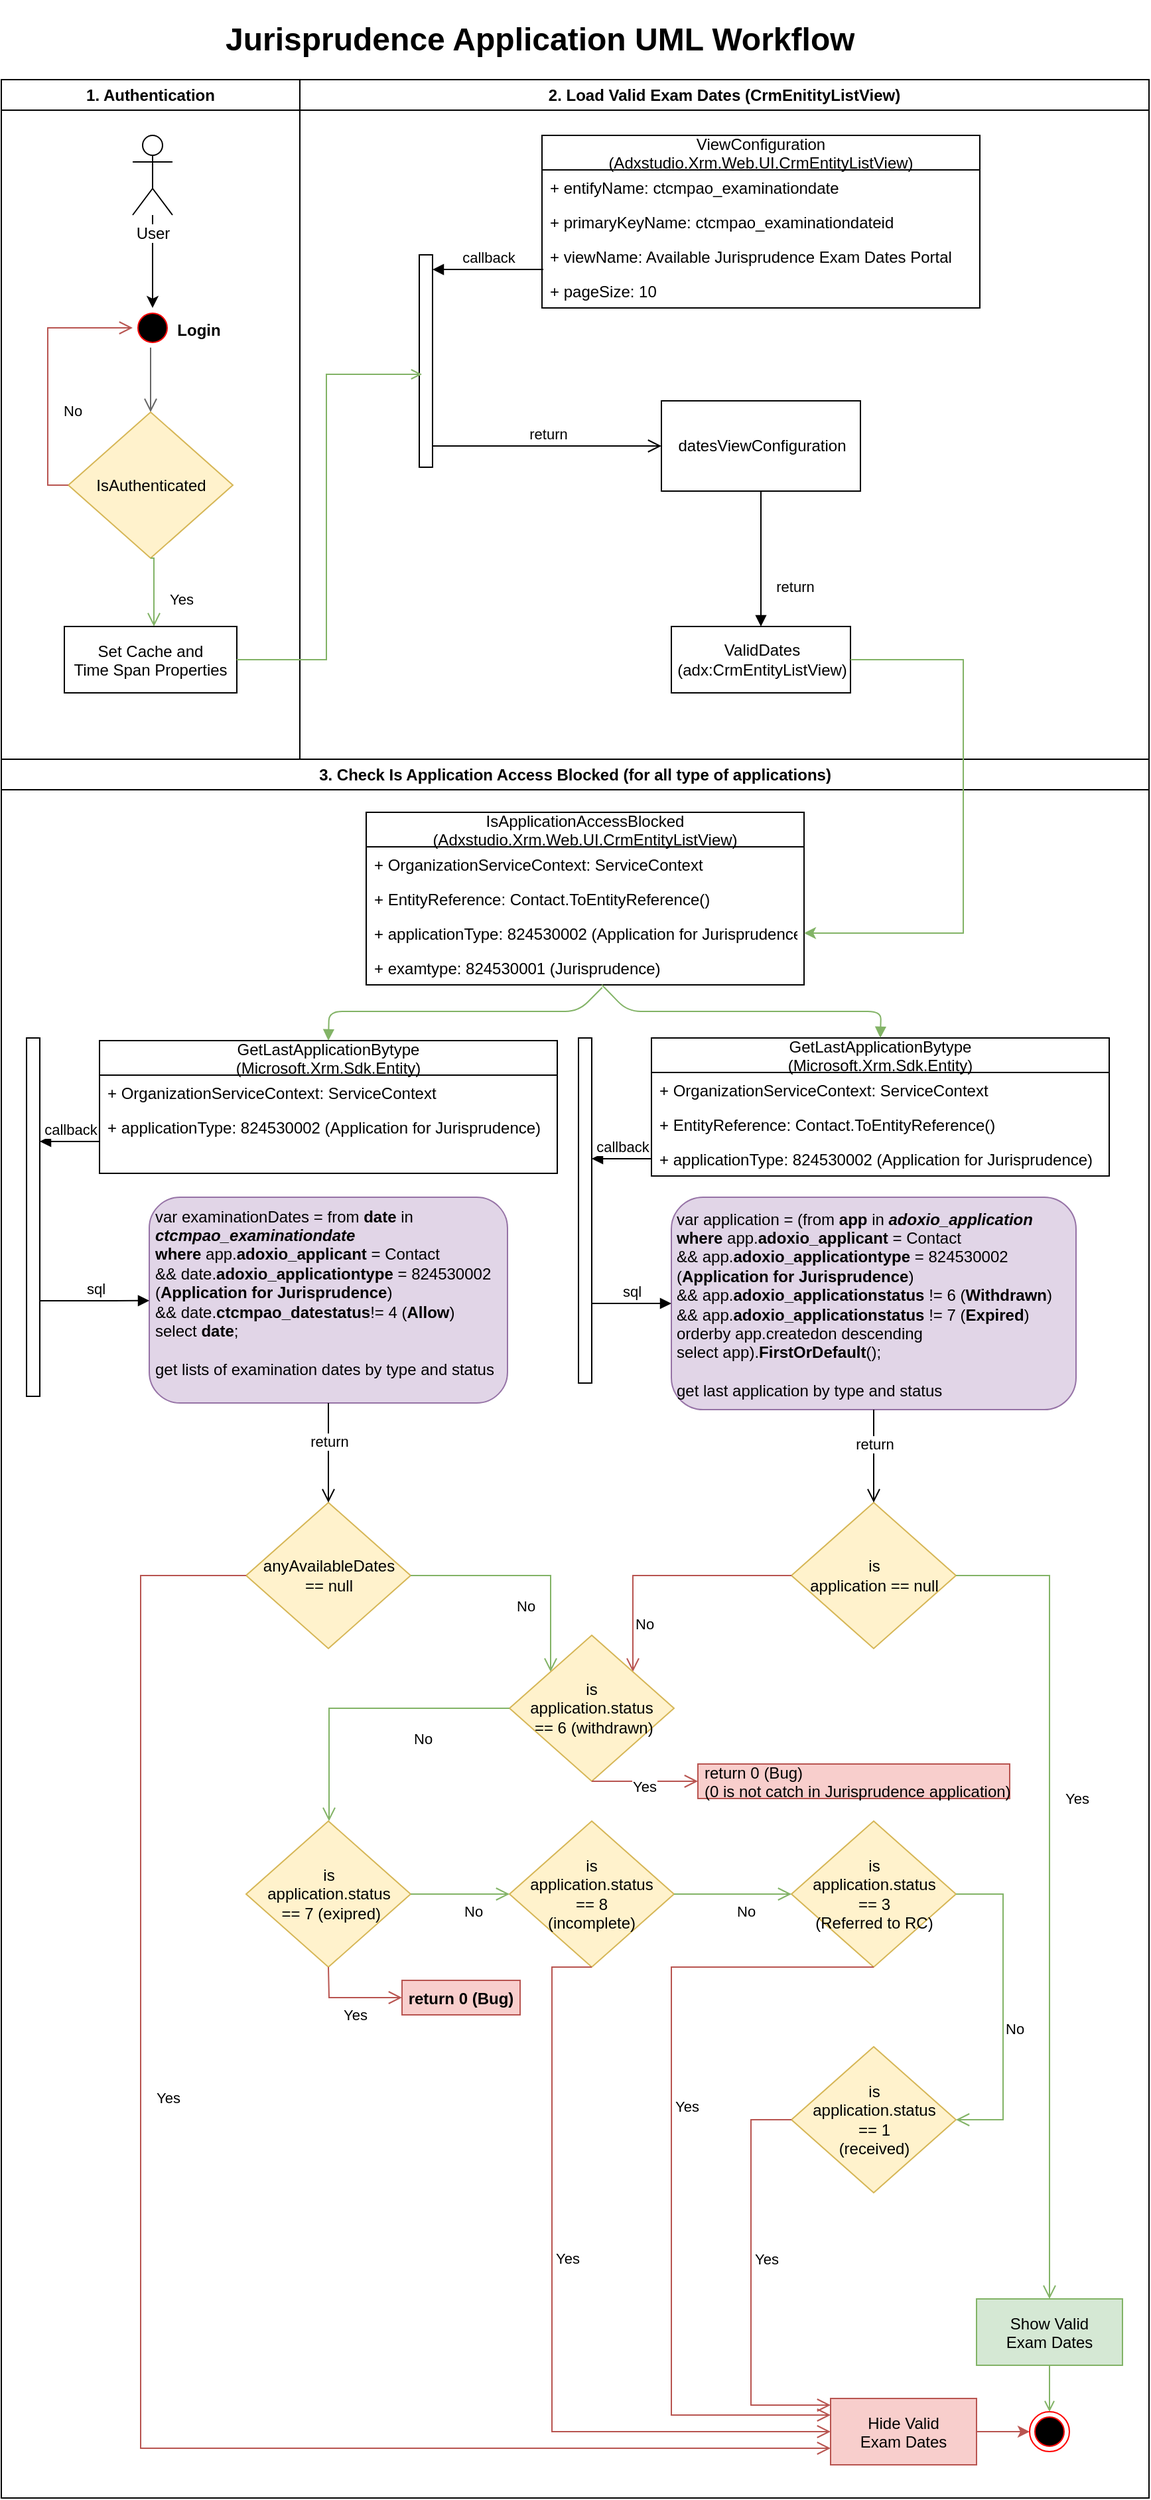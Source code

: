 <mxfile version="12.2.0" type="github" pages="1">
  <diagram name="Page-1" id="e7e014a7-5840-1c2e-5031-d8a46d1fe8dd">
    <mxGraphModel dx="1408" dy="748" grid="1" gridSize="10" guides="1" tooltips="1" connect="1" arrows="1" fold="1" page="1" pageScale="1" pageWidth="1169" pageHeight="826" background="#ffffff" math="0" shadow="0">
      <root>
        <mxCell id="0"/>
        <mxCell id="1" parent="0"/>
        <mxCell id="2" value="1. Authentication" style="swimlane;whiteSpace=wrap" parent="1" vertex="1">
          <mxGeometry x="165" y="128" width="225" height="512" as="geometry"/>
        </mxCell>
        <mxCell id="5" value="" style="ellipse;shape=startState;fillColor=#000000;strokeColor=#ff0000;" parent="2" vertex="1">
          <mxGeometry x="99" y="172" width="30" height="30" as="geometry"/>
        </mxCell>
        <mxCell id="6" value="" style="edgeStyle=elbowEdgeStyle;elbow=horizontal;verticalAlign=bottom;endArrow=open;endSize=8;strokeColor=#666666;endFill=1;rounded=0;entryX=0.5;entryY=0;entryDx=0;entryDy=0;fillColor=#f5f5f5;" parent="2" source="5" target="Et23XqPSTgTjZvxR6nic-42" edge="1">
          <mxGeometry x="99" y="172" as="geometry">
            <mxPoint x="114.5" y="242" as="targetPoint"/>
          </mxGeometry>
        </mxCell>
        <mxCell id="10" value="Set Cache and &#xa;Time Span Properties" style="" parent="2" vertex="1">
          <mxGeometry x="47.5" y="412" width="130" height="50" as="geometry"/>
        </mxCell>
        <mxCell id="Et23XqPSTgTjZvxR6nic-42" value="IsAuthenticated" style="rhombus;whiteSpace=wrap;html=1;fillColor=#fff2cc;strokeColor=#d6b656;" parent="2" vertex="1">
          <mxGeometry x="50.5" y="250.5" width="124" height="110" as="geometry"/>
        </mxCell>
        <mxCell id="Et23XqPSTgTjZvxR6nic-45" value="Yes" style="edgeStyle=elbowEdgeStyle;elbow=horizontal;align=left;verticalAlign=top;endArrow=open;endSize=8;strokeColor=#82b366;endFill=1;rounded=0;exitX=0.5;exitY=1;exitDx=0;exitDy=0;fillColor=#d5e8d4;" parent="2" source="Et23XqPSTgTjZvxR6nic-42" target="10" edge="1">
          <mxGeometry x="-0.27" y="10" relative="1" as="geometry">
            <mxPoint x="175.5" y="444" as="targetPoint"/>
            <mxPoint x="175.5" y="383.75" as="sourcePoint"/>
            <Array as="points">
              <mxPoint x="115" y="424"/>
              <mxPoint x="125" y="414"/>
            </Array>
            <mxPoint y="1" as="offset"/>
          </mxGeometry>
        </mxCell>
        <mxCell id="Et23XqPSTgTjZvxR6nic-46" value="No" style="edgeStyle=elbowEdgeStyle;elbow=horizontal;align=left;verticalAlign=top;endArrow=open;endSize=8;strokeColor=#b85450;endFill=1;rounded=0;exitX=0;exitY=0.5;exitDx=0;exitDy=0;fillColor=#f8cecc;entryX=0;entryY=0.5;entryDx=0;entryDy=0;" parent="2" source="Et23XqPSTgTjZvxR6nic-42" target="5" edge="1">
          <mxGeometry x="-0.136" y="-9" relative="1" as="geometry">
            <mxPoint x="25" y="407" as="targetPoint"/>
            <mxPoint x="24.5" y="324" as="sourcePoint"/>
            <Array as="points">
              <mxPoint x="35" y="254"/>
              <mxPoint x="35" y="364"/>
            </Array>
            <mxPoint x="1" y="1" as="offset"/>
          </mxGeometry>
        </mxCell>
        <mxCell id="Et23XqPSTgTjZvxR6nic-47" value="Login" style="text;html=1;strokeColor=none;fillColor=none;align=center;verticalAlign=middle;whiteSpace=wrap;rounded=0;fontStyle=1" parent="2" vertex="1">
          <mxGeometry x="129" y="179" width="40" height="20" as="geometry"/>
        </mxCell>
        <mxCell id="zbCqpcpXdRwh8xc6tJT4-55" value="" style="edgeStyle=orthogonalEdgeStyle;rounded=0;orthogonalLoop=1;jettySize=auto;html=1;entryX=0.5;entryY=0;entryDx=0;entryDy=0;" parent="2" source="zbCqpcpXdRwh8xc6tJT4-42" target="5" edge="1">
          <mxGeometry relative="1" as="geometry"/>
        </mxCell>
        <mxCell id="zbCqpcpXdRwh8xc6tJT4-42" value="User" style="shape=umlActor;verticalLabelPosition=bottom;labelBackgroundColor=#ffffff;verticalAlign=top;html=1;" parent="2" vertex="1">
          <mxGeometry x="99" y="42" width="30" height="60" as="geometry"/>
        </mxCell>
        <mxCell id="3" value="2. Load Valid Exam Dates (CrmEnitityListView)" style="swimlane;whiteSpace=wrap" parent="1" vertex="1">
          <mxGeometry x="390" y="128" width="640" height="512" as="geometry"/>
        </mxCell>
        <mxCell id="Et23XqPSTgTjZvxR6nic-51" value="ViewConfiguration &#xa;(Adxstudio.Xrm.Web.UI.CrmEntityListView)" style="swimlane;fontStyle=0;childLayout=stackLayout;horizontal=1;startSize=26;fillColor=none;horizontalStack=0;resizeParent=1;resizeParentMax=0;resizeLast=0;collapsible=1;marginBottom=0;" parent="3" vertex="1">
          <mxGeometry x="182.5" y="42" width="330" height="130" as="geometry"/>
        </mxCell>
        <mxCell id="Et23XqPSTgTjZvxR6nic-52" value="+ entifyName: ctcmpao_examinationdate" style="text;strokeColor=none;fillColor=none;align=left;verticalAlign=top;spacingLeft=4;spacingRight=4;overflow=hidden;rotatable=0;points=[[0,0.5],[1,0.5]];portConstraint=eastwest;" parent="Et23XqPSTgTjZvxR6nic-51" vertex="1">
          <mxGeometry y="26" width="330" height="26" as="geometry"/>
        </mxCell>
        <mxCell id="Et23XqPSTgTjZvxR6nic-53" value="+ primaryKeyName: ctcmpao_examinationdateid" style="text;strokeColor=none;fillColor=none;align=left;verticalAlign=top;spacingLeft=4;spacingRight=4;overflow=hidden;rotatable=0;points=[[0,0.5],[1,0.5]];portConstraint=eastwest;" parent="Et23XqPSTgTjZvxR6nic-51" vertex="1">
          <mxGeometry y="52" width="330" height="26" as="geometry"/>
        </mxCell>
        <mxCell id="Et23XqPSTgTjZvxR6nic-54" value="+ viewName: Available Jurisprudence Exam Dates Portal" style="text;strokeColor=none;fillColor=none;align=left;verticalAlign=top;spacingLeft=4;spacingRight=4;overflow=hidden;rotatable=0;points=[[0,0.5],[1,0.5]];portConstraint=eastwest;" parent="Et23XqPSTgTjZvxR6nic-51" vertex="1">
          <mxGeometry y="78" width="330" height="26" as="geometry"/>
        </mxCell>
        <mxCell id="Et23XqPSTgTjZvxR6nic-55" value="+ pageSize: 10" style="text;strokeColor=none;fillColor=none;align=left;verticalAlign=top;spacingLeft=4;spacingRight=4;overflow=hidden;rotatable=0;points=[[0,0.5],[1,0.5]];portConstraint=eastwest;" parent="Et23XqPSTgTjZvxR6nic-51" vertex="1">
          <mxGeometry y="104" width="330" height="26" as="geometry"/>
        </mxCell>
        <mxCell id="Et23XqPSTgTjZvxR6nic-58" value="datesViewConfiguration" style="html=1;" parent="3" vertex="1">
          <mxGeometry x="272.5" y="242" width="150" height="68" as="geometry"/>
        </mxCell>
        <mxCell id="Et23XqPSTgTjZvxR6nic-61" value="" style="html=1;points=[];perimeter=orthogonalPerimeter;" parent="3" vertex="1">
          <mxGeometry x="90" y="132" width="10" height="160" as="geometry"/>
        </mxCell>
        <mxCell id="Et23XqPSTgTjZvxR6nic-62" value="callback" style="html=1;verticalAlign=bottom;endArrow=block;exitX=0.003;exitY=0.885;exitDx=0;exitDy=0;exitPerimeter=0;" parent="3" source="Et23XqPSTgTjZvxR6nic-54" target="Et23XqPSTgTjZvxR6nic-61" edge="1">
          <mxGeometry relative="1" as="geometry">
            <mxPoint x="197.5" y="172" as="sourcePoint"/>
          </mxGeometry>
        </mxCell>
        <mxCell id="Et23XqPSTgTjZvxR6nic-63" value="return" style="html=1;verticalAlign=bottom;endArrow=open;endSize=8;" parent="3" edge="1" source="Et23XqPSTgTjZvxR6nic-61">
          <mxGeometry relative="1" as="geometry">
            <mxPoint x="272.5" y="276" as="targetPoint"/>
            <mxPoint x="137.5" y="276" as="sourcePoint"/>
          </mxGeometry>
        </mxCell>
        <mxCell id="zbCqpcpXdRwh8xc6tJT4-40" value="ValidDates&lt;br&gt;(adx:CrmEntityListView)" style="html=1;" parent="3" vertex="1">
          <mxGeometry x="280" y="412" width="135" height="50" as="geometry"/>
        </mxCell>
        <mxCell id="zbCqpcpXdRwh8xc6tJT4-41" value="return" style="html=1;verticalAlign=bottom;endArrow=block;entryX=0.5;entryY=0;entryDx=0;entryDy=0;exitX=0.5;exitY=1;exitDx=0;exitDy=0;" parent="3" source="Et23XqPSTgTjZvxR6nic-58" target="zbCqpcpXdRwh8xc6tJT4-40" edge="1">
          <mxGeometry x="0.575" y="25" width="80" relative="1" as="geometry">
            <mxPoint x="342.5" y="292" as="sourcePoint"/>
            <mxPoint x="402.5" y="302" as="targetPoint"/>
            <mxPoint as="offset"/>
          </mxGeometry>
        </mxCell>
        <mxCell id="20" value="" style="endArrow=open;strokeColor=#82b366;endFill=1;rounded=0;fillColor=#d5e8d4;exitX=1;exitY=0.5;exitDx=0;exitDy=0;" parent="1" source="10" edge="1">
          <mxGeometry relative="1" as="geometry">
            <mxPoint x="482" y="350" as="targetPoint"/>
            <Array as="points">
              <mxPoint x="410" y="565"/>
              <mxPoint x="410" y="350"/>
            </Array>
          </mxGeometry>
        </mxCell>
        <mxCell id="Et23XqPSTgTjZvxR6nic-41" value="&lt;h1&gt;Jurisprudence Application UML Workflow&lt;/h1&gt;" style="text;html=1;strokeColor=none;fillColor=none;spacing=5;spacingTop=-20;whiteSpace=wrap;overflow=hidden;rounded=0;" parent="1" vertex="1">
          <mxGeometry x="329" y="78" width="510" height="50" as="geometry"/>
        </mxCell>
        <mxCell id="4" value="3. Check Is Application Access Blocked (for all type of applications)" style="swimlane;whiteSpace=wrap;startSize=23;" parent="1" vertex="1">
          <mxGeometry x="165" y="640" width="865" height="1310" as="geometry"/>
        </mxCell>
        <mxCell id="33" value="Show Valid &#xa;Exam Dates" style="fillColor=#d5e8d4;strokeColor=#82b366;" parent="4" vertex="1">
          <mxGeometry x="735" y="1160" width="110" height="50" as="geometry"/>
        </mxCell>
        <mxCell id="38" value="" style="ellipse;shape=endState;fillColor=#000000;strokeColor=#ff0000" parent="4" vertex="1">
          <mxGeometry x="775" y="1245" width="30" height="30" as="geometry"/>
        </mxCell>
        <mxCell id="39" value="" style="endArrow=open;strokeColor=#82b366;endFill=1;rounded=0;fillColor=#d5e8d4;" parent="4" source="33" target="38" edge="1">
          <mxGeometry relative="1" as="geometry"/>
        </mxCell>
        <mxCell id="zbCqpcpXdRwh8xc6tJT4-56" value="IsApplicationAccessBlocked &#xa;(Adxstudio.Xrm.Web.UI.CrmEntityListView)" style="swimlane;fontStyle=0;childLayout=stackLayout;horizontal=1;startSize=26;fillColor=none;horizontalStack=0;resizeParent=1;resizeParentMax=0;resizeLast=0;collapsible=1;marginBottom=0;" parent="4" vertex="1">
          <mxGeometry x="275" y="40" width="330" height="130" as="geometry"/>
        </mxCell>
        <mxCell id="zbCqpcpXdRwh8xc6tJT4-57" value="+ OrganizationServiceContext: ServiceContext" style="text;strokeColor=none;fillColor=none;align=left;verticalAlign=top;spacingLeft=4;spacingRight=4;overflow=hidden;rotatable=0;points=[[0,0.5],[1,0.5]];portConstraint=eastwest;" parent="zbCqpcpXdRwh8xc6tJT4-56" vertex="1">
          <mxGeometry y="26" width="330" height="26" as="geometry"/>
        </mxCell>
        <mxCell id="zbCqpcpXdRwh8xc6tJT4-58" value="+ EntityReference: Contact.ToEntityReference()" style="text;strokeColor=none;fillColor=none;align=left;verticalAlign=top;spacingLeft=4;spacingRight=4;overflow=hidden;rotatable=0;points=[[0,0.5],[1,0.5]];portConstraint=eastwest;" parent="zbCqpcpXdRwh8xc6tJT4-56" vertex="1">
          <mxGeometry y="52" width="330" height="26" as="geometry"/>
        </mxCell>
        <mxCell id="zbCqpcpXdRwh8xc6tJT4-59" value="+ applicationType: 824530002 (Application for Jurisprudence)" style="text;strokeColor=none;fillColor=none;align=left;verticalAlign=top;spacingLeft=4;spacingRight=4;overflow=hidden;rotatable=0;points=[[0,0.5],[1,0.5]];portConstraint=eastwest;" parent="zbCqpcpXdRwh8xc6tJT4-56" vertex="1">
          <mxGeometry y="78" width="330" height="26" as="geometry"/>
        </mxCell>
        <mxCell id="zbCqpcpXdRwh8xc6tJT4-60" value="+ examtype: 824530001 (Jurisprudence)" style="text;strokeColor=none;fillColor=none;align=left;verticalAlign=top;spacingLeft=4;spacingRight=4;overflow=hidden;rotatable=0;points=[[0,0.5],[1,0.5]];portConstraint=eastwest;" parent="zbCqpcpXdRwh8xc6tJT4-56" vertex="1">
          <mxGeometry y="104" width="330" height="26" as="geometry"/>
        </mxCell>
        <mxCell id="Lq4-B1WF_Dr2A9U7XuFw-77" value="" style="edgeStyle=orthogonalEdgeStyle;rounded=0;orthogonalLoop=1;jettySize=auto;html=1;fillColor=#f8cecc;strokeColor=#b85450;" edge="1" parent="4" source="Lq4-B1WF_Dr2A9U7XuFw-76" target="38">
          <mxGeometry relative="1" as="geometry"/>
        </mxCell>
        <mxCell id="Lq4-B1WF_Dr2A9U7XuFw-76" value="Hide Valid&#xa;Exam Dates" style="fillColor=#f8cecc;strokeColor=#b85450;" vertex="1" parent="4">
          <mxGeometry x="625" y="1235" width="110" height="50" as="geometry"/>
        </mxCell>
        <mxCell id="Lq4-B1WF_Dr2A9U7XuFw-51" value="GetLastApplicationBytype&#xa;(Microsoft.Xrm.Sdk.Entity)" style="swimlane;fontStyle=0;childLayout=stackLayout;horizontal=1;startSize=26;fillColor=none;horizontalStack=0;resizeParent=1;resizeParentMax=0;resizeLast=0;collapsible=1;marginBottom=0;" vertex="1" parent="4">
          <mxGeometry x="490" y="210" width="345" height="104" as="geometry"/>
        </mxCell>
        <mxCell id="Lq4-B1WF_Dr2A9U7XuFw-52" value="+ OrganizationServiceContext: ServiceContext" style="text;strokeColor=none;fillColor=none;align=left;verticalAlign=top;spacingLeft=4;spacingRight=4;overflow=hidden;rotatable=0;points=[[0,0.5],[1,0.5]];portConstraint=eastwest;" vertex="1" parent="Lq4-B1WF_Dr2A9U7XuFw-51">
          <mxGeometry y="26" width="345" height="26" as="geometry"/>
        </mxCell>
        <mxCell id="Lq4-B1WF_Dr2A9U7XuFw-53" value="+ EntityReference: Contact.ToEntityReference()" style="text;strokeColor=none;fillColor=none;align=left;verticalAlign=top;spacingLeft=4;spacingRight=4;overflow=hidden;rotatable=0;points=[[0,0.5],[1,0.5]];portConstraint=eastwest;" vertex="1" parent="Lq4-B1WF_Dr2A9U7XuFw-51">
          <mxGeometry y="52" width="345" height="26" as="geometry"/>
        </mxCell>
        <mxCell id="Lq4-B1WF_Dr2A9U7XuFw-54" value="+ applicationType: 824530002 (Application for Jurisprudence)" style="text;strokeColor=none;fillColor=none;align=left;verticalAlign=top;spacingLeft=4;spacingRight=4;overflow=hidden;rotatable=0;points=[[0,0.5],[1,0.5]];portConstraint=eastwest;" vertex="1" parent="Lq4-B1WF_Dr2A9U7XuFw-51">
          <mxGeometry y="78" width="345" height="26" as="geometry"/>
        </mxCell>
        <mxCell id="Lq4-B1WF_Dr2A9U7XuFw-57" value="" style="html=1;points=[];perimeter=orthogonalPerimeter;" vertex="1" parent="4">
          <mxGeometry x="435" y="210" width="10" height="260" as="geometry"/>
        </mxCell>
        <mxCell id="Lq4-B1WF_Dr2A9U7XuFw-58" value="callback" style="html=1;verticalAlign=bottom;endArrow=block;exitX=0;exitY=0.5;exitDx=0;exitDy=0;" edge="1" source="Lq4-B1WF_Dr2A9U7XuFw-54" target="Lq4-B1WF_Dr2A9U7XuFw-57" parent="4">
          <mxGeometry relative="1" as="geometry">
            <mxPoint x="485" y="292" as="sourcePoint"/>
          </mxGeometry>
        </mxCell>
        <mxCell id="Lq4-B1WF_Dr2A9U7XuFw-61" value="&lt;div&gt;var application = (from &lt;b&gt;app&lt;/b&gt; in &lt;i&gt;&lt;b&gt;adoxio_application&amp;nbsp;&lt;/b&gt;&lt;/i&gt;&lt;/div&gt;&lt;div&gt;&lt;b&gt;where &lt;/b&gt;app.&lt;b&gt;adoxio_applicant &lt;/b&gt;= Contact&lt;/div&gt;&lt;div&gt;&amp;amp;&amp;amp; app.&lt;b&gt;adoxio_applicationtype&lt;/b&gt; = 824530002 (&lt;b&gt;Application for Jurisprudence&lt;/b&gt;)&lt;/div&gt;&lt;div&gt;&amp;amp;&amp;amp; app.&lt;b&gt;adoxio_applicationstatus &lt;/b&gt;!= 6 (&lt;b&gt;Withdrawn&lt;/b&gt;)&lt;/div&gt;&lt;div&gt;&amp;amp;&amp;amp; app.&lt;b&gt;adoxio_applicationstatus &lt;/b&gt;!= 7 (&lt;b&gt;Expired&lt;/b&gt;)&lt;/div&gt;&lt;div&gt;orderby app.createdon descending&lt;/div&gt;&lt;div&gt;select app).&lt;b&gt;FirstOrDefault&lt;/b&gt;();&lt;/div&gt;&lt;div&gt;&lt;br&gt;&lt;/div&gt;&lt;div&gt;get last application by type and status&lt;/div&gt;" style="rounded=1;whiteSpace=wrap;html=1;align=left;spacingTop=2;spacingLeft=2;spacingRight=2;fillColor=#e1d5e7;strokeColor=#9673a6;" vertex="1" parent="4">
          <mxGeometry x="505" y="330" width="305" height="160" as="geometry"/>
        </mxCell>
        <mxCell id="Lq4-B1WF_Dr2A9U7XuFw-66" value="sql" style="html=1;verticalAlign=bottom;endArrow=block;entryX=0;entryY=0.5;entryDx=0;entryDy=0;" edge="1" parent="4" source="Lq4-B1WF_Dr2A9U7XuFw-57" target="Lq4-B1WF_Dr2A9U7XuFw-61">
          <mxGeometry width="80" relative="1" as="geometry">
            <mxPoint x="445" y="397" as="sourcePoint"/>
            <mxPoint x="375" y="700" as="targetPoint"/>
            <Array as="points"/>
          </mxGeometry>
        </mxCell>
        <mxCell id="Lq4-B1WF_Dr2A9U7XuFw-68" value="is&lt;br&gt;application == null" style="rhombus;whiteSpace=wrap;html=1;fillColor=#fff2cc;strokeColor=#d6b656;" vertex="1" parent="4">
          <mxGeometry x="595.5" y="560" width="124" height="110" as="geometry"/>
        </mxCell>
        <mxCell id="Lq4-B1WF_Dr2A9U7XuFw-59" value="return" style="html=1;verticalAlign=bottom;endArrow=open;endSize=8;exitX=0.5;exitY=1;exitDx=0;exitDy=0;entryX=0.5;entryY=0;entryDx=0;entryDy=0;" edge="1" parent="4" source="Lq4-B1WF_Dr2A9U7XuFw-61" target="Lq4-B1WF_Dr2A9U7XuFw-68">
          <mxGeometry relative="1" as="geometry">
            <mxPoint x="710" y="560" as="targetPoint"/>
            <mxPoint x="445" y="424" as="sourcePoint"/>
            <Array as="points"/>
          </mxGeometry>
        </mxCell>
        <mxCell id="Lq4-B1WF_Dr2A9U7XuFw-69" value="No" style="edgeStyle=elbowEdgeStyle;elbow=horizontal;align=left;verticalAlign=top;endArrow=open;endSize=8;strokeColor=#b85450;endFill=1;rounded=0;exitX=0;exitY=0.5;exitDx=0;exitDy=0;fillColor=#f8cecc;entryX=1;entryY=0;entryDx=0;entryDy=0;" edge="1" source="Lq4-B1WF_Dr2A9U7XuFw-68" parent="4" target="Lq4-B1WF_Dr2A9U7XuFw-86">
          <mxGeometry x="0.333" y="15" relative="1" as="geometry">
            <mxPoint x="600" y="860" as="targetPoint"/>
            <mxPoint x="313.5" y="509" as="sourcePoint"/>
            <Array as="points">
              <mxPoint x="476" y="650"/>
              <mxPoint x="505" y="630"/>
              <mxPoint x="450" y="680"/>
            </Array>
            <mxPoint x="-15" y="15" as="offset"/>
          </mxGeometry>
        </mxCell>
        <mxCell id="Lq4-B1WF_Dr2A9U7XuFw-70" value="Yes" style="edgeStyle=elbowEdgeStyle;elbow=horizontal;align=left;verticalAlign=top;endArrow=open;endSize=8;strokeColor=#82b366;endFill=1;rounded=0;exitX=1;exitY=0.5;exitDx=0;exitDy=0;fillColor=#d5e8d4;entryX=0.5;entryY=0;entryDx=0;entryDy=0;" edge="1" source="Lq4-B1WF_Dr2A9U7XuFw-68" parent="4" target="33">
          <mxGeometry x="-0.27" y="10" relative="1" as="geometry">
            <mxPoint x="790" y="1050" as="targetPoint"/>
            <mxPoint x="219.5" y="573.75" as="sourcePoint"/>
            <Array as="points">
              <mxPoint x="790" y="910"/>
              <mxPoint x="735" y="890"/>
            </Array>
            <mxPoint y="1" as="offset"/>
          </mxGeometry>
        </mxCell>
        <mxCell id="Lq4-B1WF_Dr2A9U7XuFw-71" value="&lt;div&gt;var examinationDates = from &lt;b&gt;date&lt;/b&gt; in &lt;b&gt;&lt;i&gt;ctcmpao_examinationdate&lt;/i&gt;&lt;/b&gt;&lt;/div&gt;&lt;div&gt;&lt;b&gt;where &lt;/b&gt;app.&lt;b&gt;adoxio_applicant &lt;/b&gt;= Contact&lt;/div&gt;&lt;div&gt;&amp;amp;&amp;amp; date.&lt;b&gt;adoxio_applicationtype&lt;/b&gt; = 824530002 (&lt;b&gt;Application for Jurisprudence&lt;/b&gt;)&lt;/div&gt;&lt;div&gt;&amp;amp;&amp;amp; date.&lt;b&gt;ctcmpao_datestatus&lt;/b&gt;!= 4 (&lt;b&gt;Allow&lt;/b&gt;)&lt;/div&gt;&lt;div&gt;select&amp;nbsp;&lt;b&gt;date&lt;/b&gt;;&lt;/div&gt;&lt;div&gt;&lt;br&gt;&lt;/div&gt;&lt;div&gt;get lists of examination dates by type and status&lt;/div&gt;&lt;div&gt;&lt;br&gt;&lt;/div&gt;" style="rounded=1;whiteSpace=wrap;html=1;align=left;spacingTop=2;spacingLeft=2;spacingRight=2;fillColor=#e1d5e7;strokeColor=#9673a6;" vertex="1" parent="4">
          <mxGeometry x="111.5" y="330" width="270" height="155" as="geometry"/>
        </mxCell>
        <mxCell id="Lq4-B1WF_Dr2A9U7XuFw-72" value="anyAvailableDates&lt;br&gt;== null" style="rhombus;whiteSpace=wrap;html=1;fillColor=#fff2cc;strokeColor=#d6b656;" vertex="1" parent="4">
          <mxGeometry x="184.5" y="560" width="124" height="110" as="geometry"/>
        </mxCell>
        <mxCell id="Lq4-B1WF_Dr2A9U7XuFw-73" value="return" style="html=1;verticalAlign=bottom;endArrow=open;endSize=8;exitX=0.5;exitY=1;exitDx=0;exitDy=0;entryX=0.5;entryY=0;entryDx=0;entryDy=0;" edge="1" target="Lq4-B1WF_Dr2A9U7XuFw-72" parent="4" source="Lq4-B1WF_Dr2A9U7XuFw-71">
          <mxGeometry relative="1" as="geometry">
            <mxPoint x="200" y="655" as="targetPoint"/>
            <mxPoint x="200" y="545" as="sourcePoint"/>
            <Array as="points"/>
          </mxGeometry>
        </mxCell>
        <mxCell id="Lq4-B1WF_Dr2A9U7XuFw-74" value="Yes" style="edgeStyle=elbowEdgeStyle;elbow=horizontal;align=left;verticalAlign=top;endArrow=open;endSize=8;strokeColor=#b85450;endFill=1;rounded=0;exitX=0;exitY=0.5;exitDx=0;exitDy=0;fillColor=#f8cecc;entryX=0;entryY=0.75;entryDx=0;entryDy=0;" edge="1" source="Lq4-B1WF_Dr2A9U7XuFw-72" parent="4" target="Lq4-B1WF_Dr2A9U7XuFw-76">
          <mxGeometry x="-0.27" y="10" relative="1" as="geometry">
            <mxPoint x="255" y="825" as="targetPoint"/>
            <mxPoint x="81.5" y="573.75" as="sourcePoint"/>
            <Array as="points">
              <mxPoint x="105" y="1240"/>
              <mxPoint x="247" y="740"/>
            </Array>
            <mxPoint y="1" as="offset"/>
          </mxGeometry>
        </mxCell>
        <mxCell id="Lq4-B1WF_Dr2A9U7XuFw-75" value="No" style="edgeStyle=elbowEdgeStyle;elbow=horizontal;align=left;verticalAlign=top;endArrow=open;endSize=8;strokeColor=#82b366;endFill=1;rounded=0;fillColor=#d5e8d4;exitX=1;exitY=0.5;exitDx=0;exitDy=0;entryX=0;entryY=0;entryDx=0;entryDy=0;" edge="1" source="Lq4-B1WF_Dr2A9U7XuFw-72" parent="4" target="Lq4-B1WF_Dr2A9U7XuFw-86">
          <mxGeometry x="-0.136" y="-9" relative="1" as="geometry">
            <mxPoint x="355" y="800" as="targetPoint"/>
            <mxPoint x="305" y="625" as="sourcePoint"/>
            <Array as="points">
              <mxPoint x="414" y="650"/>
            </Array>
            <mxPoint x="1" y="1" as="offset"/>
          </mxGeometry>
        </mxCell>
        <mxCell id="Lq4-B1WF_Dr2A9U7XuFw-78" value="GetLastApplicationBytype&#xa;(Microsoft.Xrm.Sdk.Entity)" style="swimlane;fontStyle=0;childLayout=stackLayout;horizontal=1;startSize=26;fillColor=none;horizontalStack=0;resizeParent=1;resizeParentMax=0;resizeLast=0;collapsible=1;marginBottom=0;" vertex="1" parent="4">
          <mxGeometry x="74" y="212" width="345" height="100" as="geometry"/>
        </mxCell>
        <mxCell id="Lq4-B1WF_Dr2A9U7XuFw-79" value="+ OrganizationServiceContext: ServiceContext" style="text;strokeColor=none;fillColor=none;align=left;verticalAlign=top;spacingLeft=4;spacingRight=4;overflow=hidden;rotatable=0;points=[[0,0.5],[1,0.5]];portConstraint=eastwest;" vertex="1" parent="Lq4-B1WF_Dr2A9U7XuFw-78">
          <mxGeometry y="26" width="345" height="26" as="geometry"/>
        </mxCell>
        <mxCell id="Lq4-B1WF_Dr2A9U7XuFw-85" value="+ applicationType: 824530002 (Application for Jurisprudence)" style="text;strokeColor=none;fillColor=none;align=left;verticalAlign=top;spacingLeft=4;spacingRight=4;overflow=hidden;rotatable=0;points=[[0,0.5],[1,0.5]];portConstraint=eastwest;" vertex="1" parent="Lq4-B1WF_Dr2A9U7XuFw-78">
          <mxGeometry y="52" width="345" height="48" as="geometry"/>
        </mxCell>
        <mxCell id="Lq4-B1WF_Dr2A9U7XuFw-82" value="" style="html=1;points=[];perimeter=orthogonalPerimeter;" vertex="1" parent="4">
          <mxGeometry x="19" y="210" width="10" height="270" as="geometry"/>
        </mxCell>
        <mxCell id="Lq4-B1WF_Dr2A9U7XuFw-83" value="sql" style="html=1;verticalAlign=bottom;endArrow=block;" edge="1" source="Lq4-B1WF_Dr2A9U7XuFw-82" parent="4" target="Lq4-B1WF_Dr2A9U7XuFw-71">
          <mxGeometry width="80" relative="1" as="geometry">
            <mxPoint x="-136" y="-303" as="sourcePoint"/>
            <mxPoint x="89" y="420" as="targetPoint"/>
            <Array as="points">
              <mxPoint x="75" y="408"/>
            </Array>
          </mxGeometry>
        </mxCell>
        <mxCell id="Lq4-B1WF_Dr2A9U7XuFw-84" value="callback" style="html=1;verticalAlign=bottom;endArrow=block;" edge="1" source="Lq4-B1WF_Dr2A9U7XuFw-85" target="Lq4-B1WF_Dr2A9U7XuFw-82" parent="4">
          <mxGeometry relative="1" as="geometry">
            <mxPoint x="76.07" y="321.216" as="sourcePoint"/>
          </mxGeometry>
        </mxCell>
        <mxCell id="Lq4-B1WF_Dr2A9U7XuFw-86" value="is&lt;br&gt;application.status&lt;br&gt;&amp;nbsp;== 6 (withdrawn)" style="rhombus;whiteSpace=wrap;html=1;fillColor=#fff2cc;strokeColor=#d6b656;" vertex="1" parent="4">
          <mxGeometry x="383" y="660" width="124" height="110" as="geometry"/>
        </mxCell>
        <mxCell id="Lq4-B1WF_Dr2A9U7XuFw-96" value="is&lt;br&gt;application.status&lt;br&gt;&amp;nbsp;== 7 (exipred)" style="rhombus;whiteSpace=wrap;html=1;fillColor=#fff2cc;strokeColor=#d6b656;" vertex="1" parent="4">
          <mxGeometry x="184.5" y="800" width="124" height="110" as="geometry"/>
        </mxCell>
        <mxCell id="Lq4-B1WF_Dr2A9U7XuFw-98" value="is&lt;br&gt;application.status&lt;br&gt;&amp;nbsp;== 8&amp;nbsp;&lt;br&gt;(incomplete)" style="rhombus;whiteSpace=wrap;html=1;fillColor=#fff2cc;strokeColor=#d6b656;" vertex="1" parent="4">
          <mxGeometry x="383" y="800" width="124" height="110" as="geometry"/>
        </mxCell>
        <mxCell id="Lq4-B1WF_Dr2A9U7XuFw-100" value="is&lt;br&gt;application.status&lt;br&gt;&amp;nbsp;== 3&amp;nbsp;&lt;br&gt;(Referred to RC)" style="rhombus;whiteSpace=wrap;html=1;fillColor=#fff2cc;strokeColor=#d6b656;" vertex="1" parent="4">
          <mxGeometry x="595.5" y="800" width="124" height="110" as="geometry"/>
        </mxCell>
        <mxCell id="Lq4-B1WF_Dr2A9U7XuFw-102" value="is&lt;br&gt;application.status&lt;br&gt;&amp;nbsp;== 1&amp;nbsp;&lt;br&gt;(received)" style="rhombus;whiteSpace=wrap;html=1;fillColor=#fff2cc;strokeColor=#d6b656;" vertex="1" parent="4">
          <mxGeometry x="595.5" y="970" width="124" height="110" as="geometry"/>
        </mxCell>
        <mxCell id="Lq4-B1WF_Dr2A9U7XuFw-90" value="" style="html=1;verticalAlign=bottom;endArrow=block;entryX=0.5;entryY=0;entryDx=0;entryDy=0;exitX=0.539;exitY=1.077;exitDx=0;exitDy=0;exitPerimeter=0;fillColor=#d5e8d4;strokeColor=#82b366;" edge="1" parent="4" source="zbCqpcpXdRwh8xc6tJT4-60" target="Lq4-B1WF_Dr2A9U7XuFw-78">
          <mxGeometry width="80" relative="1" as="geometry">
            <mxPoint x="155" y="180" as="sourcePoint"/>
            <mxPoint x="235" y="180" as="targetPoint"/>
            <Array as="points">
              <mxPoint x="435" y="190"/>
              <mxPoint x="247" y="190"/>
            </Array>
          </mxGeometry>
        </mxCell>
        <mxCell id="Lq4-B1WF_Dr2A9U7XuFw-91" value="" style="html=1;verticalAlign=bottom;endArrow=block;entryX=0.5;entryY=0;entryDx=0;entryDy=0;fillColor=#d5e8d4;strokeColor=#82b366;" edge="1" parent="4" source="zbCqpcpXdRwh8xc6tJT4-60" target="Lq4-B1WF_Dr2A9U7XuFw-51">
          <mxGeometry width="80" relative="1" as="geometry">
            <mxPoint x="669.264" y="169" as="sourcePoint"/>
            <mxPoint x="521.5" y="211" as="targetPoint"/>
            <Array as="points">
              <mxPoint x="472" y="190"/>
              <mxPoint x="565" y="190"/>
              <mxPoint x="663" y="190"/>
            </Array>
          </mxGeometry>
        </mxCell>
        <mxCell id="Lq4-B1WF_Dr2A9U7XuFw-107" value="No" style="edgeStyle=elbowEdgeStyle;elbow=horizontal;align=left;verticalAlign=top;endArrow=open;endSize=8;strokeColor=#82b366;endFill=1;rounded=0;exitX=0;exitY=0.5;exitDx=0;exitDy=0;fillColor=#d5e8d4;entryX=0.5;entryY=0;entryDx=0;entryDy=0;" edge="1" parent="4" source="Lq4-B1WF_Dr2A9U7XuFw-86" target="Lq4-B1WF_Dr2A9U7XuFw-96">
          <mxGeometry x="-0.333" y="10" relative="1" as="geometry">
            <mxPoint x="515" y="836.5" as="targetPoint"/>
            <mxPoint x="635" y="763.5" as="sourcePoint"/>
            <Array as="points">
              <mxPoint x="247" y="760"/>
              <mxPoint x="544" y="778.5"/>
              <mxPoint x="489" y="828.5"/>
            </Array>
            <mxPoint as="offset"/>
          </mxGeometry>
        </mxCell>
        <mxCell id="Lq4-B1WF_Dr2A9U7XuFw-108" value="Yes" style="edgeStyle=elbowEdgeStyle;elbow=horizontal;align=left;verticalAlign=top;endArrow=open;endSize=8;strokeColor=#b85450;endFill=1;rounded=0;exitX=0.5;exitY=1;exitDx=0;exitDy=0;fillColor=#f8cecc;" edge="1" parent="4" source="Lq4-B1WF_Dr2A9U7XuFw-86">
          <mxGeometry x="-0.27" y="10" relative="1" as="geometry">
            <mxPoint x="525" y="770" as="targetPoint"/>
            <mxPoint x="225" y="715" as="sourcePoint"/>
            <mxPoint y="1" as="offset"/>
          </mxGeometry>
        </mxCell>
        <mxCell id="Lq4-B1WF_Dr2A9U7XuFw-109" value="return 0 (Bug)&#xa;(0 is not catch in Jurisprudence application)" style="text;align=left;fontStyle=0;verticalAlign=middle;spacingLeft=3;spacingRight=3;strokeColor=#b85450;rotatable=0;points=[[0,0.5],[1,0.5]];portConstraint=eastwest;fillColor=#f8cecc;" vertex="1" parent="4">
          <mxGeometry x="525" y="757" width="235" height="26" as="geometry"/>
        </mxCell>
        <mxCell id="Lq4-B1WF_Dr2A9U7XuFw-110" value="Yes" style="edgeStyle=elbowEdgeStyle;elbow=horizontal;align=left;verticalAlign=top;endArrow=open;endSize=8;strokeColor=#b85450;endFill=1;rounded=0;exitX=0.5;exitY=1;exitDx=0;exitDy=0;fillColor=#f8cecc;entryX=0;entryY=0.5;entryDx=0;entryDy=0;" edge="1" parent="4" target="Lq4-B1WF_Dr2A9U7XuFw-111">
          <mxGeometry x="-0.198" relative="1" as="geometry">
            <mxPoint x="285" y="930" as="targetPoint"/>
            <mxPoint x="246.5" y="910" as="sourcePoint"/>
            <Array as="points">
              <mxPoint x="247" y="920"/>
            </Array>
            <mxPoint x="1" as="offset"/>
          </mxGeometry>
        </mxCell>
        <mxCell id="Lq4-B1WF_Dr2A9U7XuFw-111" value="return 0 (Bug)" style="text;align=center;fontStyle=1;verticalAlign=middle;spacingLeft=3;spacingRight=3;strokeColor=#b85450;rotatable=0;points=[[0,0.5],[1,0.5]];portConstraint=eastwest;fillColor=#f8cecc;" vertex="1" parent="4">
          <mxGeometry x="302" y="920" width="89" height="26" as="geometry"/>
        </mxCell>
        <mxCell id="Lq4-B1WF_Dr2A9U7XuFw-112" value="No" style="edgeStyle=elbowEdgeStyle;elbow=horizontal;align=left;verticalAlign=top;endArrow=open;endSize=8;strokeColor=#82b366;endFill=1;rounded=0;exitX=1;exitY=0.5;exitDx=0;exitDy=0;fillColor=#d5e8d4;entryX=0;entryY=0.5;entryDx=0;entryDy=0;" edge="1" parent="4" source="Lq4-B1WF_Dr2A9U7XuFw-96" target="Lq4-B1WF_Dr2A9U7XuFw-98">
          <mxGeometry x="0.03" relative="1" as="geometry">
            <mxPoint x="296.5" y="910" as="targetPoint"/>
            <mxPoint x="432.5" y="825" as="sourcePoint"/>
            <mxPoint as="offset"/>
          </mxGeometry>
        </mxCell>
        <mxCell id="Lq4-B1WF_Dr2A9U7XuFw-113" value="No" style="edgeStyle=elbowEdgeStyle;elbow=horizontal;align=left;verticalAlign=top;endArrow=open;endSize=8;strokeColor=#82b366;endFill=1;rounded=0;exitX=1;exitY=0.5;exitDx=0;exitDy=0;fillColor=#d5e8d4;entryX=0;entryY=0.5;entryDx=0;entryDy=0;" edge="1" parent="4" source="Lq4-B1WF_Dr2A9U7XuFw-98" target="Lq4-B1WF_Dr2A9U7XuFw-100">
          <mxGeometry x="0.03" relative="1" as="geometry">
            <mxPoint x="575" y="855" as="targetPoint"/>
            <mxPoint x="521.5" y="855" as="sourcePoint"/>
            <mxPoint as="offset"/>
          </mxGeometry>
        </mxCell>
        <mxCell id="Lq4-B1WF_Dr2A9U7XuFw-114" value="Yes" style="edgeStyle=elbowEdgeStyle;elbow=horizontal;align=left;verticalAlign=top;endArrow=open;endSize=8;strokeColor=#b85450;endFill=1;rounded=0;exitX=0.5;exitY=1;exitDx=0;exitDy=0;fillColor=#f8cecc;entryX=0;entryY=0.5;entryDx=0;entryDy=0;" edge="1" parent="4" source="Lq4-B1WF_Dr2A9U7XuFw-98" target="Lq4-B1WF_Dr2A9U7XuFw-76">
          <mxGeometry x="-0.198" relative="1" as="geometry">
            <mxPoint x="495.5" y="993" as="targetPoint"/>
            <mxPoint x="440" y="970" as="sourcePoint"/>
            <Array as="points">
              <mxPoint x="415" y="1070"/>
              <mxPoint x="335" y="1050"/>
              <mxPoint x="510" y="1260"/>
              <mxPoint x="280" y="1050"/>
              <mxPoint x="195" y="1080"/>
              <mxPoint x="385" y="1070"/>
              <mxPoint x="200" y="920"/>
              <mxPoint x="145" y="940"/>
              <mxPoint x="185" y="1010"/>
              <mxPoint x="315" y="980"/>
              <mxPoint x="185" y="1060"/>
            </Array>
            <mxPoint x="1" as="offset"/>
          </mxGeometry>
        </mxCell>
        <mxCell id="Lq4-B1WF_Dr2A9U7XuFw-115" value="Yes" style="edgeStyle=elbowEdgeStyle;elbow=horizontal;align=left;verticalAlign=top;endArrow=open;endSize=8;strokeColor=#b85450;endFill=1;rounded=0;exitX=0.5;exitY=1;exitDx=0;exitDy=0;fillColor=#f8cecc;entryX=0;entryY=0.25;entryDx=0;entryDy=0;" edge="1" parent="4" source="Lq4-B1WF_Dr2A9U7XuFw-100" target="Lq4-B1WF_Dr2A9U7XuFw-76">
          <mxGeometry x="-0.198" relative="1" as="geometry">
            <mxPoint x="755" y="1240" as="targetPoint"/>
            <mxPoint x="575" y="890" as="sourcePoint"/>
            <Array as="points">
              <mxPoint x="505" y="1070"/>
            </Array>
            <mxPoint x="1" as="offset"/>
          </mxGeometry>
        </mxCell>
        <mxCell id="Lq4-B1WF_Dr2A9U7XuFw-116" value="No" style="edgeStyle=elbowEdgeStyle;elbow=horizontal;align=left;verticalAlign=top;endArrow=open;endSize=8;strokeColor=#82b366;endFill=1;rounded=0;fillColor=#d5e8d4;entryX=1;entryY=0.5;entryDx=0;entryDy=0;exitX=1;exitY=0.5;exitDx=0;exitDy=0;" edge="1" parent="4" source="Lq4-B1WF_Dr2A9U7XuFw-100" target="Lq4-B1WF_Dr2A9U7XuFw-102">
          <mxGeometry x="0.03" relative="1" as="geometry">
            <mxPoint x="735" y="945.5" as="targetPoint"/>
            <mxPoint x="655" y="910" as="sourcePoint"/>
            <Array as="points">
              <mxPoint x="755" y="940"/>
            </Array>
            <mxPoint as="offset"/>
          </mxGeometry>
        </mxCell>
        <mxCell id="Lq4-B1WF_Dr2A9U7XuFw-117" value="Yes" style="edgeStyle=elbowEdgeStyle;elbow=horizontal;align=left;verticalAlign=top;endArrow=open;endSize=8;strokeColor=#b85450;endFill=1;rounded=0;fillColor=#f8cecc;exitX=0;exitY=0.5;exitDx=0;exitDy=0;" edge="1" parent="4" source="Lq4-B1WF_Dr2A9U7XuFw-102">
          <mxGeometry x="-0.198" relative="1" as="geometry">
            <mxPoint x="625" y="1240" as="targetPoint"/>
            <mxPoint x="585" y="1025" as="sourcePoint"/>
            <Array as="points">
              <mxPoint x="565" y="1130"/>
            </Array>
            <mxPoint x="1" as="offset"/>
          </mxGeometry>
        </mxCell>
        <mxCell id="Lq4-B1WF_Dr2A9U7XuFw-95" value="" style="edgeStyle=orthogonalEdgeStyle;rounded=0;orthogonalLoop=1;jettySize=auto;html=1;exitX=1;exitY=0.5;exitDx=0;exitDy=0;fillColor=#d5e8d4;strokeColor=#82b366;" edge="1" parent="1" source="zbCqpcpXdRwh8xc6tJT4-40" target="zbCqpcpXdRwh8xc6tJT4-59">
          <mxGeometry relative="1" as="geometry">
            <mxPoint x="645" y="650" as="targetPoint"/>
            <Array as="points">
              <mxPoint x="890" y="565"/>
              <mxPoint x="890" y="771"/>
            </Array>
          </mxGeometry>
        </mxCell>
      </root>
    </mxGraphModel>
  </diagram>
</mxfile>
